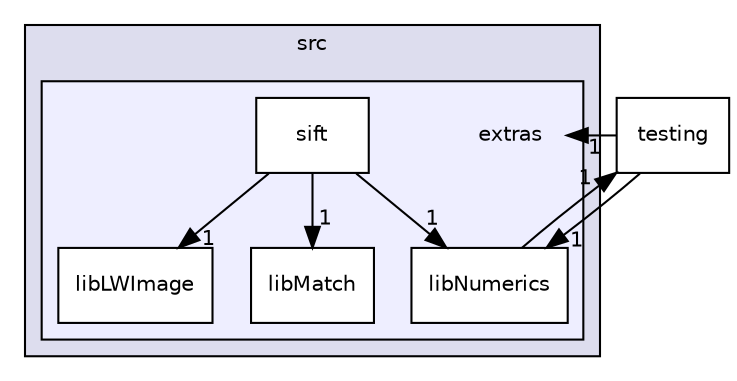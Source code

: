 digraph "src/third_party/orsa-fundamental_1.0/src/extras" {
  compound=true
  node [ fontsize="10", fontname="Helvetica"];
  edge [ labelfontsize="10", labelfontname="Helvetica"];
  subgraph clusterdir_54d8ad77591c48ad1d4550f250508655 {
    graph [ bgcolor="#ddddee", pencolor="black", label="src" fontname="Helvetica", fontsize="10", URL="dir_54d8ad77591c48ad1d4550f250508655.html"]
  subgraph clusterdir_01fbf893a95991415cb660355a93b011 {
    graph [ bgcolor="#eeeeff", pencolor="black", label="" URL="dir_01fbf893a95991415cb660355a93b011.html"];
    dir_01fbf893a95991415cb660355a93b011 [shape=plaintext label="extras"];
    dir_55e3ba52c99a32d5de9e606fb59b3654 [shape=box label="libLWImage" color="black" fillcolor="white" style="filled" URL="dir_55e3ba52c99a32d5de9e606fb59b3654.html"];
    dir_3fd73fb64a34e662208b6553de543e15 [shape=box label="libMatch" color="black" fillcolor="white" style="filled" URL="dir_3fd73fb64a34e662208b6553de543e15.html"];
    dir_20316c5ee7c39d0e1da87d8fc5151317 [shape=box label="libNumerics" color="black" fillcolor="white" style="filled" URL="dir_20316c5ee7c39d0e1da87d8fc5151317.html"];
    dir_ec060cb510fbb0f35fc04ffec4dbe89e [shape=box label="sift" color="black" fillcolor="white" style="filled" URL="dir_ec060cb510fbb0f35fc04ffec4dbe89e.html"];
  }
  }
  dir_d2857a8c39923ae6d1791e6162855108 [shape=box label="testing" URL="dir_d2857a8c39923ae6d1791e6162855108.html"];
  dir_20316c5ee7c39d0e1da87d8fc5151317->dir_d2857a8c39923ae6d1791e6162855108 [headlabel="1", labeldistance=1.5 headhref="dir_000019_000022.html"];
  dir_d2857a8c39923ae6d1791e6162855108->dir_20316c5ee7c39d0e1da87d8fc5151317 [headlabel="1", labeldistance=1.5 headhref="dir_000022_000019.html"];
  dir_d2857a8c39923ae6d1791e6162855108->dir_01fbf893a95991415cb660355a93b011 [headlabel="1", labeldistance=1.5 headhref="dir_000022_000016.html"];
  dir_ec060cb510fbb0f35fc04ffec4dbe89e->dir_20316c5ee7c39d0e1da87d8fc5151317 [headlabel="1", labeldistance=1.5 headhref="dir_000021_000019.html"];
  dir_ec060cb510fbb0f35fc04ffec4dbe89e->dir_55e3ba52c99a32d5de9e606fb59b3654 [headlabel="1", labeldistance=1.5 headhref="dir_000021_000017.html"];
  dir_ec060cb510fbb0f35fc04ffec4dbe89e->dir_3fd73fb64a34e662208b6553de543e15 [headlabel="1", labeldistance=1.5 headhref="dir_000021_000018.html"];
}
